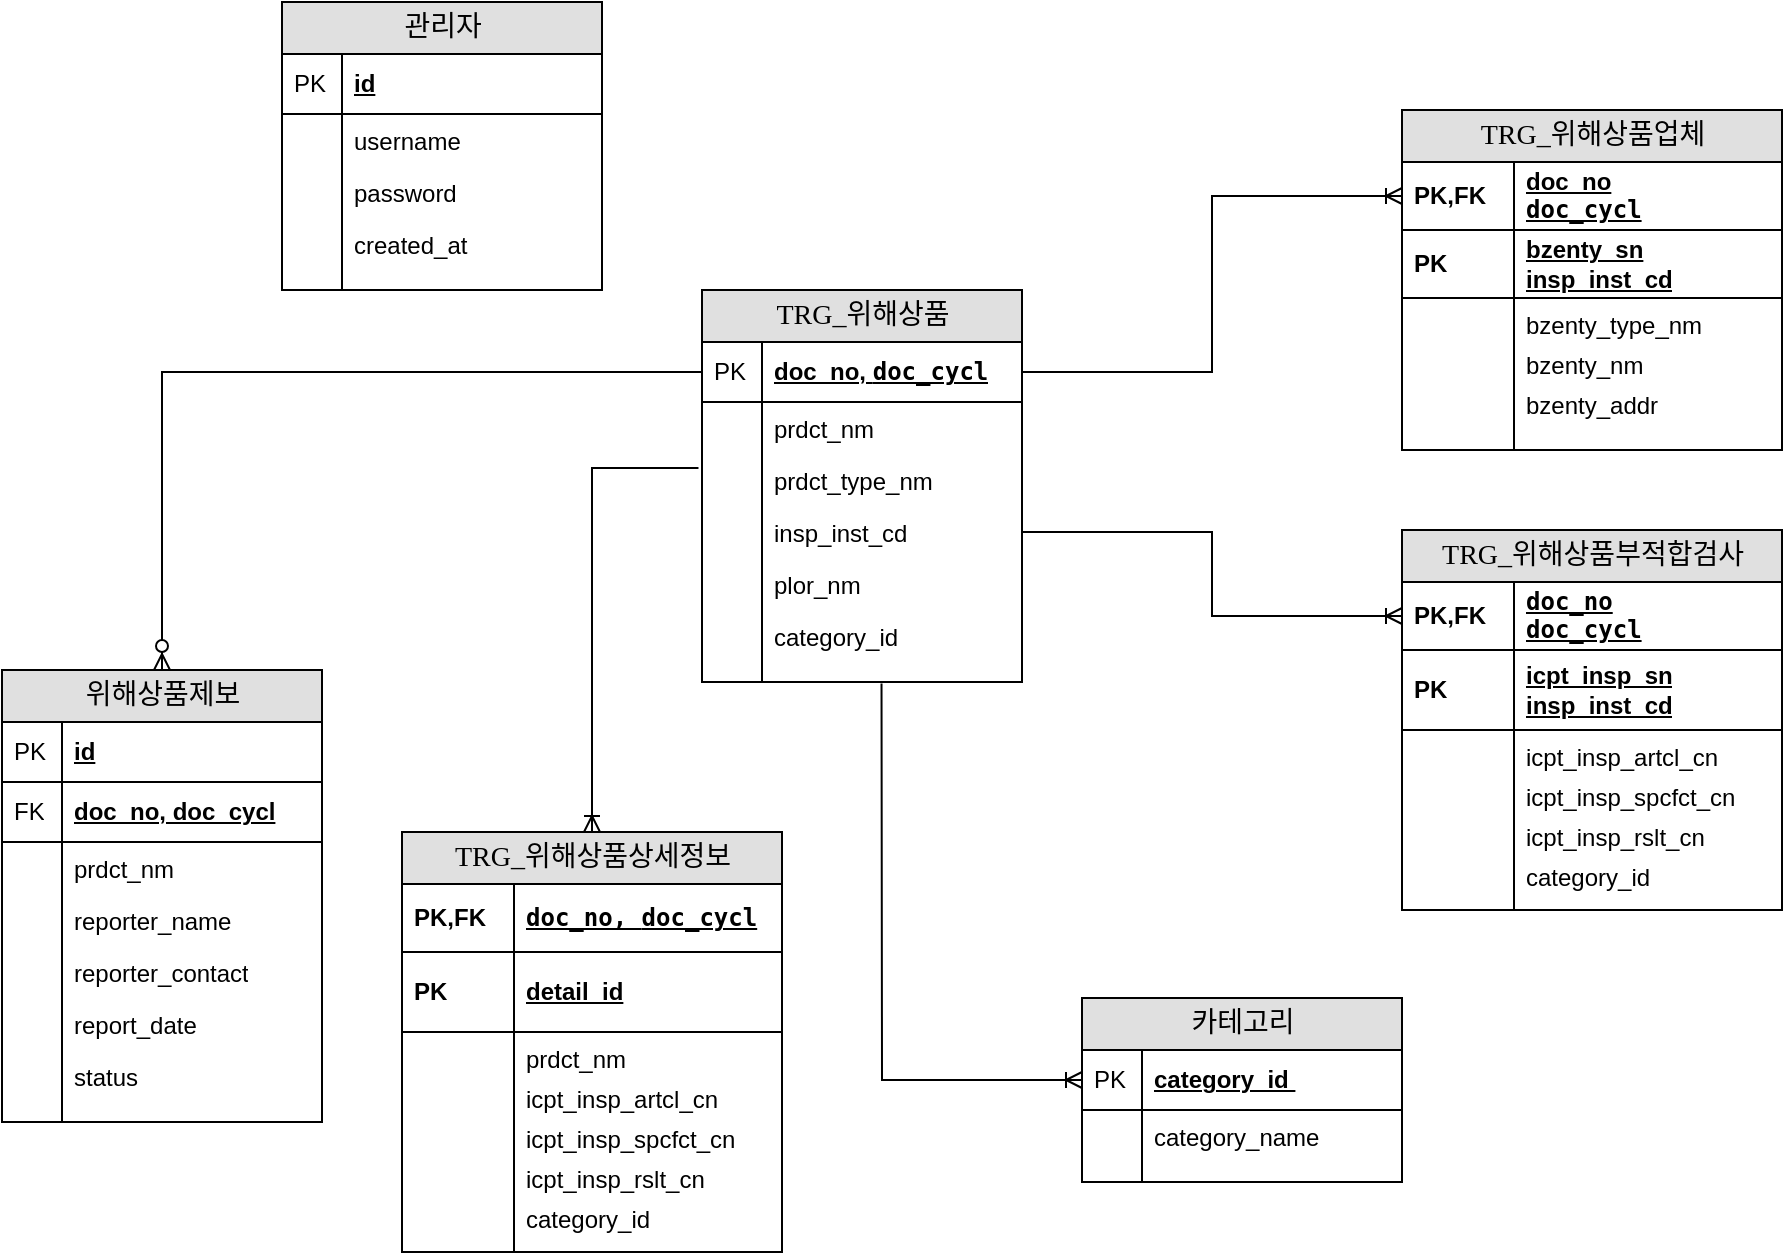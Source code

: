 <mxfile version="26.0.2">
  <diagram name="Page-1" id="e56a1550-8fbb-45ad-956c-1786394a9013">
    <mxGraphModel dx="626" dy="665" grid="1" gridSize="10" guides="1" tooltips="1" connect="1" arrows="1" fold="1" page="1" pageScale="1" pageWidth="1100" pageHeight="850" background="none" math="0" shadow="0">
      <root>
        <mxCell id="0" />
        <mxCell id="1" parent="0" />
        <mxCell id="2e49270ec7c68f3f-8" value="관리자" style="swimlane;html=1;fontStyle=0;childLayout=stackLayout;horizontal=1;startSize=26;fillColor=#e0e0e0;horizontalStack=0;resizeParent=1;resizeLast=0;collapsible=1;marginBottom=0;swimlaneFillColor=#ffffff;align=center;rounded=0;shadow=0;comic=0;labelBackgroundColor=none;strokeWidth=1;fontFamily=Verdana;fontSize=14;swimlaneLine=1;glass=0;" parent="1" vertex="1">
          <mxGeometry x="260" y="65" width="160" height="144" as="geometry" />
        </mxCell>
        <mxCell id="2e49270ec7c68f3f-9" value="&lt;font face=&quot;Helvetica&quot;&gt;id&lt;/font&gt;" style="shape=partialRectangle;top=0;left=0;right=0;bottom=1;html=1;align=left;verticalAlign=middle;fillColor=none;spacingLeft=34;spacingRight=4;whiteSpace=wrap;overflow=hidden;rotatable=0;points=[[0,0.5],[1,0.5]];portConstraint=eastwest;dropTarget=0;fontStyle=5;" parent="2e49270ec7c68f3f-8" vertex="1">
          <mxGeometry y="26" width="160" height="30" as="geometry" />
        </mxCell>
        <mxCell id="2e49270ec7c68f3f-10" value="PK" style="shape=partialRectangle;top=0;left=0;bottom=0;html=1;fillColor=none;align=left;verticalAlign=middle;spacingLeft=4;spacingRight=4;whiteSpace=wrap;overflow=hidden;rotatable=0;points=[];portConstraint=eastwest;part=1;" parent="2e49270ec7c68f3f-9" vertex="1" connectable="0">
          <mxGeometry width="30" height="30" as="geometry" />
        </mxCell>
        <mxCell id="2e49270ec7c68f3f-11" value="&lt;code&gt;&lt;font face=&quot;Helvetica&quot;&gt;username&lt;/font&gt;&lt;/code&gt;" style="shape=partialRectangle;top=0;left=0;right=0;bottom=0;html=1;align=left;verticalAlign=top;fillColor=none;spacingLeft=34;spacingRight=4;whiteSpace=wrap;overflow=hidden;rotatable=0;points=[[0,0.5],[1,0.5]];portConstraint=eastwest;dropTarget=0;" parent="2e49270ec7c68f3f-8" vertex="1">
          <mxGeometry y="56" width="160" height="26" as="geometry" />
        </mxCell>
        <mxCell id="2e49270ec7c68f3f-12" value="" style="shape=partialRectangle;top=0;left=0;bottom=0;html=1;fillColor=none;align=left;verticalAlign=top;spacingLeft=4;spacingRight=4;whiteSpace=wrap;overflow=hidden;rotatable=0;points=[];portConstraint=eastwest;part=1;" parent="2e49270ec7c68f3f-11" vertex="1" connectable="0">
          <mxGeometry width="30" height="26" as="geometry" />
        </mxCell>
        <mxCell id="2e49270ec7c68f3f-13" value="&lt;code&gt;&lt;font face=&quot;Helvetica&quot;&gt;password&lt;/font&gt;&lt;/code&gt;" style="shape=partialRectangle;top=0;left=0;right=0;bottom=0;html=1;align=left;verticalAlign=top;fillColor=none;spacingLeft=34;spacingRight=4;whiteSpace=wrap;overflow=hidden;rotatable=0;points=[[0,0.5],[1,0.5]];portConstraint=eastwest;dropTarget=0;" parent="2e49270ec7c68f3f-8" vertex="1">
          <mxGeometry y="82" width="160" height="26" as="geometry" />
        </mxCell>
        <mxCell id="2e49270ec7c68f3f-14" value="" style="shape=partialRectangle;top=0;left=0;bottom=0;html=1;fillColor=none;align=left;verticalAlign=top;spacingLeft=4;spacingRight=4;whiteSpace=wrap;overflow=hidden;rotatable=0;points=[];portConstraint=eastwest;part=1;" parent="2e49270ec7c68f3f-13" vertex="1" connectable="0">
          <mxGeometry width="30" height="26" as="geometry" />
        </mxCell>
        <mxCell id="2e49270ec7c68f3f-15" value="&lt;code&gt;&lt;font face=&quot;Helvetica&quot;&gt;created_at&lt;/font&gt;&lt;/code&gt;" style="shape=partialRectangle;top=0;left=0;right=0;bottom=0;html=1;align=left;verticalAlign=top;fillColor=none;spacingLeft=34;spacingRight=4;whiteSpace=wrap;overflow=hidden;rotatable=0;points=[[0,0.5],[1,0.5]];portConstraint=eastwest;dropTarget=0;" parent="2e49270ec7c68f3f-8" vertex="1">
          <mxGeometry y="108" width="160" height="26" as="geometry" />
        </mxCell>
        <mxCell id="2e49270ec7c68f3f-16" value="" style="shape=partialRectangle;top=0;left=0;bottom=0;html=1;fillColor=none;align=left;verticalAlign=top;spacingLeft=4;spacingRight=4;whiteSpace=wrap;overflow=hidden;rotatable=0;points=[];portConstraint=eastwest;part=1;" parent="2e49270ec7c68f3f-15" vertex="1" connectable="0">
          <mxGeometry width="30" height="26" as="geometry" />
        </mxCell>
        <mxCell id="2e49270ec7c68f3f-17" value="" style="shape=partialRectangle;top=0;left=0;right=0;bottom=0;html=1;align=left;verticalAlign=top;fillColor=none;spacingLeft=34;spacingRight=4;whiteSpace=wrap;overflow=hidden;rotatable=0;points=[[0,0.5],[1,0.5]];portConstraint=eastwest;dropTarget=0;" parent="2e49270ec7c68f3f-8" vertex="1">
          <mxGeometry y="134" width="160" height="10" as="geometry" />
        </mxCell>
        <mxCell id="2e49270ec7c68f3f-18" value="" style="shape=partialRectangle;top=0;left=0;bottom=0;html=1;fillColor=none;align=left;verticalAlign=top;spacingLeft=4;spacingRight=4;whiteSpace=wrap;overflow=hidden;rotatable=0;points=[];portConstraint=eastwest;part=1;" parent="2e49270ec7c68f3f-17" vertex="1" connectable="0">
          <mxGeometry width="30" height="10" as="geometry" />
        </mxCell>
        <mxCell id="2e49270ec7c68f3f-30" value="위해상품제보" style="swimlane;html=1;fontStyle=0;childLayout=stackLayout;horizontal=1;startSize=26;fillColor=#e0e0e0;horizontalStack=0;resizeParent=1;resizeLast=0;collapsible=1;marginBottom=0;swimlaneFillColor=#ffffff;align=center;rounded=0;shadow=0;comic=0;labelBackgroundColor=none;strokeWidth=1;fontFamily=Verdana;fontSize=14" parent="1" vertex="1">
          <mxGeometry x="120" y="399" width="160" height="226" as="geometry" />
        </mxCell>
        <mxCell id="wCXckMe2eEmtba9I79JS-127" value="&lt;font style=&quot;&quot; face=&quot;Helvetica&quot;&gt;id&lt;/font&gt;" style="shape=partialRectangle;top=0;left=0;right=0;bottom=1;html=1;align=left;verticalAlign=middle;fillColor=none;spacingLeft=34;spacingRight=4;whiteSpace=wrap;overflow=hidden;rotatable=0;points=[[0,0.5],[1,0.5]];portConstraint=eastwest;dropTarget=0;fontStyle=5;" parent="2e49270ec7c68f3f-30" vertex="1">
          <mxGeometry y="26" width="160" height="30" as="geometry" />
        </mxCell>
        <mxCell id="wCXckMe2eEmtba9I79JS-128" value="PK" style="shape=partialRectangle;top=0;left=0;bottom=0;html=1;fillColor=none;align=left;verticalAlign=middle;spacingLeft=4;spacingRight=4;whiteSpace=wrap;overflow=hidden;rotatable=0;points=[];portConstraint=eastwest;part=1;" parent="wCXckMe2eEmtba9I79JS-127" vertex="1" connectable="0">
          <mxGeometry width="30" height="30" as="geometry" />
        </mxCell>
        <mxCell id="2e49270ec7c68f3f-31" value="doc_no,&amp;nbsp;doc_cycl " style="shape=partialRectangle;top=0;left=0;right=0;bottom=1;html=1;align=left;verticalAlign=middle;fillColor=none;spacingLeft=34;spacingRight=4;whiteSpace=wrap;overflow=hidden;rotatable=0;points=[[0,0.5],[1,0.5]];portConstraint=eastwest;dropTarget=0;fontStyle=5;" parent="2e49270ec7c68f3f-30" vertex="1">
          <mxGeometry y="56" width="160" height="30" as="geometry" />
        </mxCell>
        <mxCell id="2e49270ec7c68f3f-32" value="FK" style="shape=partialRectangle;top=0;left=0;bottom=0;html=1;fillColor=none;align=left;verticalAlign=middle;spacingLeft=4;spacingRight=4;whiteSpace=wrap;overflow=hidden;rotatable=0;points=[];portConstraint=eastwest;part=1;" parent="2e49270ec7c68f3f-31" vertex="1" connectable="0">
          <mxGeometry width="30" height="30" as="geometry" />
        </mxCell>
        <mxCell id="2e49270ec7c68f3f-33" value="&lt;code&gt;&lt;font face=&quot;Helvetica&quot;&gt;prdct_nm&lt;/font&gt;&lt;/code&gt;" style="shape=partialRectangle;top=0;left=0;right=0;bottom=0;html=1;align=left;verticalAlign=top;fillColor=none;spacingLeft=34;spacingRight=4;whiteSpace=wrap;overflow=hidden;rotatable=0;points=[[0,0.5],[1,0.5]];portConstraint=eastwest;dropTarget=0;" parent="2e49270ec7c68f3f-30" vertex="1">
          <mxGeometry y="86" width="160" height="26" as="geometry" />
        </mxCell>
        <mxCell id="2e49270ec7c68f3f-34" value="" style="shape=partialRectangle;top=0;left=0;bottom=0;html=1;fillColor=none;align=left;verticalAlign=top;spacingLeft=4;spacingRight=4;whiteSpace=wrap;overflow=hidden;rotatable=0;points=[];portConstraint=eastwest;part=1;" parent="2e49270ec7c68f3f-33" vertex="1" connectable="0">
          <mxGeometry width="30" height="26" as="geometry" />
        </mxCell>
        <mxCell id="2e49270ec7c68f3f-35" value="&lt;code&gt;&lt;font face=&quot;Helvetica&quot;&gt;reporter_name&lt;/font&gt;&lt;/code&gt;" style="shape=partialRectangle;top=0;left=0;right=0;bottom=0;html=1;align=left;verticalAlign=top;fillColor=none;spacingLeft=34;spacingRight=4;whiteSpace=wrap;overflow=hidden;rotatable=0;points=[[0,0.5],[1,0.5]];portConstraint=eastwest;dropTarget=0;" parent="2e49270ec7c68f3f-30" vertex="1">
          <mxGeometry y="112" width="160" height="26" as="geometry" />
        </mxCell>
        <mxCell id="2e49270ec7c68f3f-36" value="" style="shape=partialRectangle;top=0;left=0;bottom=0;html=1;fillColor=none;align=left;verticalAlign=top;spacingLeft=4;spacingRight=4;whiteSpace=wrap;overflow=hidden;rotatable=0;points=[];portConstraint=eastwest;part=1;" parent="2e49270ec7c68f3f-35" vertex="1" connectable="0">
          <mxGeometry width="30" height="26" as="geometry" />
        </mxCell>
        <mxCell id="wCXckMe2eEmtba9I79JS-115" value="&lt;code&gt;&lt;font face=&quot;Helvetica&quot;&gt;reporter_contact&lt;/font&gt;&lt;/code&gt;" style="shape=partialRectangle;top=0;left=0;right=0;bottom=0;html=1;align=left;verticalAlign=top;fillColor=none;spacingLeft=34;spacingRight=4;whiteSpace=wrap;overflow=hidden;rotatable=0;points=[[0,0.5],[1,0.5]];portConstraint=eastwest;dropTarget=0;" parent="2e49270ec7c68f3f-30" vertex="1">
          <mxGeometry y="138" width="160" height="26" as="geometry" />
        </mxCell>
        <mxCell id="wCXckMe2eEmtba9I79JS-116" value="" style="shape=partialRectangle;top=0;left=0;bottom=0;html=1;fillColor=none;align=left;verticalAlign=top;spacingLeft=4;spacingRight=4;whiteSpace=wrap;overflow=hidden;rotatable=0;points=[];portConstraint=eastwest;part=1;" parent="wCXckMe2eEmtba9I79JS-115" vertex="1" connectable="0">
          <mxGeometry width="30" height="26" as="geometry" />
        </mxCell>
        <mxCell id="wCXckMe2eEmtba9I79JS-125" value="&lt;code&gt;&lt;font face=&quot;Helvetica&quot;&gt;report_date&lt;/font&gt;&lt;/code&gt;" style="shape=partialRectangle;top=0;left=0;right=0;bottom=0;html=1;align=left;verticalAlign=top;fillColor=none;spacingLeft=34;spacingRight=4;whiteSpace=wrap;overflow=hidden;rotatable=0;points=[[0,0.5],[1,0.5]];portConstraint=eastwest;dropTarget=0;" parent="2e49270ec7c68f3f-30" vertex="1">
          <mxGeometry y="164" width="160" height="26" as="geometry" />
        </mxCell>
        <mxCell id="wCXckMe2eEmtba9I79JS-126" value="" style="shape=partialRectangle;top=0;left=0;bottom=0;html=1;fillColor=none;align=left;verticalAlign=top;spacingLeft=4;spacingRight=4;whiteSpace=wrap;overflow=hidden;rotatable=0;points=[];portConstraint=eastwest;part=1;" parent="wCXckMe2eEmtba9I79JS-125" vertex="1" connectable="0">
          <mxGeometry width="30" height="26" as="geometry" />
        </mxCell>
        <mxCell id="2e49270ec7c68f3f-37" value="&lt;code&gt;&lt;font face=&quot;Helvetica&quot;&gt;status&lt;/font&gt;&lt;/code&gt;" style="shape=partialRectangle;top=0;left=0;right=0;bottom=0;html=1;align=left;verticalAlign=top;fillColor=none;spacingLeft=34;spacingRight=4;whiteSpace=wrap;overflow=hidden;rotatable=0;points=[[0,0.5],[1,0.5]];portConstraint=eastwest;dropTarget=0;" parent="2e49270ec7c68f3f-30" vertex="1">
          <mxGeometry y="190" width="160" height="26" as="geometry" />
        </mxCell>
        <mxCell id="2e49270ec7c68f3f-38" value="" style="shape=partialRectangle;top=0;left=0;bottom=0;html=1;fillColor=none;align=left;verticalAlign=top;spacingLeft=4;spacingRight=4;whiteSpace=wrap;overflow=hidden;rotatable=0;points=[];portConstraint=eastwest;part=1;" parent="2e49270ec7c68f3f-37" vertex="1" connectable="0">
          <mxGeometry width="30" height="26" as="geometry" />
        </mxCell>
        <mxCell id="2e49270ec7c68f3f-39" value="" style="shape=partialRectangle;top=0;left=0;right=0;bottom=0;html=1;align=left;verticalAlign=top;fillColor=none;spacingLeft=34;spacingRight=4;whiteSpace=wrap;overflow=hidden;rotatable=0;points=[[0,0.5],[1,0.5]];portConstraint=eastwest;dropTarget=0;" parent="2e49270ec7c68f3f-30" vertex="1">
          <mxGeometry y="216" width="160" height="10" as="geometry" />
        </mxCell>
        <mxCell id="2e49270ec7c68f3f-40" value="" style="shape=partialRectangle;top=0;left=0;bottom=0;html=1;fillColor=none;align=left;verticalAlign=top;spacingLeft=4;spacingRight=4;whiteSpace=wrap;overflow=hidden;rotatable=0;points=[];portConstraint=eastwest;part=1;" parent="2e49270ec7c68f3f-39" vertex="1" connectable="0">
          <mxGeometry width="30" height="10" as="geometry" />
        </mxCell>
        <mxCell id="2e49270ec7c68f3f-80" value="TRG_위해상품" style="swimlane;html=1;fontStyle=0;childLayout=stackLayout;horizontal=1;startSize=26;fillColor=#e0e0e0;horizontalStack=0;resizeParent=1;resizeLast=0;collapsible=1;marginBottom=0;swimlaneFillColor=#ffffff;align=center;rounded=0;shadow=0;comic=0;labelBackgroundColor=none;strokeWidth=1;fontFamily=Verdana;fontSize=14" parent="1" vertex="1">
          <mxGeometry x="470" y="209" width="160" height="196" as="geometry" />
        </mxCell>
        <mxCell id="2e49270ec7c68f3f-81" value="doc_no,&amp;nbsp;&lt;code&gt;doc_cycl&lt;/code&gt;" style="shape=partialRectangle;top=0;left=0;right=0;bottom=1;html=1;align=left;verticalAlign=middle;fillColor=none;spacingLeft=34;spacingRight=4;whiteSpace=wrap;overflow=hidden;rotatable=0;points=[[0,0.5],[1,0.5]];portConstraint=eastwest;dropTarget=0;fontStyle=5;" parent="2e49270ec7c68f3f-80" vertex="1">
          <mxGeometry y="26" width="160" height="30" as="geometry" />
        </mxCell>
        <mxCell id="2e49270ec7c68f3f-82" value="PK" style="shape=partialRectangle;top=0;left=0;bottom=0;html=1;fillColor=none;align=left;verticalAlign=middle;spacingLeft=4;spacingRight=4;whiteSpace=wrap;overflow=hidden;rotatable=0;points=[];portConstraint=eastwest;part=1;" parent="2e49270ec7c68f3f-81" vertex="1" connectable="0">
          <mxGeometry width="30" height="30" as="geometry" />
        </mxCell>
        <mxCell id="2e49270ec7c68f3f-83" value="prdct_nm" style="shape=partialRectangle;top=0;left=0;right=0;bottom=0;html=1;align=left;verticalAlign=top;fillColor=none;spacingLeft=34;spacingRight=4;whiteSpace=wrap;overflow=hidden;rotatable=0;points=[[0,0.5],[1,0.5]];portConstraint=eastwest;dropTarget=0;" parent="2e49270ec7c68f3f-80" vertex="1">
          <mxGeometry y="56" width="160" height="26" as="geometry" />
        </mxCell>
        <mxCell id="2e49270ec7c68f3f-84" value="" style="shape=partialRectangle;top=0;left=0;bottom=0;html=1;fillColor=none;align=left;verticalAlign=top;spacingLeft=4;spacingRight=4;whiteSpace=wrap;overflow=hidden;rotatable=0;points=[];portConstraint=eastwest;part=1;" parent="2e49270ec7c68f3f-83" vertex="1" connectable="0">
          <mxGeometry width="30" height="26" as="geometry" />
        </mxCell>
        <mxCell id="2e49270ec7c68f3f-85" value="prdct_type_nm" style="shape=partialRectangle;top=0;left=0;right=0;bottom=0;html=1;align=left;verticalAlign=top;fillColor=none;spacingLeft=34;spacingRight=4;whiteSpace=wrap;overflow=hidden;rotatable=0;points=[[0,0.5],[1,0.5]];portConstraint=eastwest;dropTarget=0;" parent="2e49270ec7c68f3f-80" vertex="1">
          <mxGeometry y="82" width="160" height="26" as="geometry" />
        </mxCell>
        <mxCell id="2e49270ec7c68f3f-86" value="" style="shape=partialRectangle;top=0;left=0;bottom=0;html=1;fillColor=none;align=left;verticalAlign=top;spacingLeft=4;spacingRight=4;whiteSpace=wrap;overflow=hidden;rotatable=0;points=[];portConstraint=eastwest;part=1;" parent="2e49270ec7c68f3f-85" vertex="1" connectable="0">
          <mxGeometry width="30" height="26" as="geometry" />
        </mxCell>
        <mxCell id="2e49270ec7c68f3f-87" value="insp_inst_cd" style="shape=partialRectangle;top=0;left=0;right=0;bottom=0;html=1;align=left;verticalAlign=top;fillColor=none;spacingLeft=34;spacingRight=4;whiteSpace=wrap;overflow=hidden;rotatable=0;points=[[0,0.5],[1,0.5]];portConstraint=eastwest;dropTarget=0;" parent="2e49270ec7c68f3f-80" vertex="1">
          <mxGeometry y="108" width="160" height="26" as="geometry" />
        </mxCell>
        <mxCell id="2e49270ec7c68f3f-88" value="" style="shape=partialRectangle;top=0;left=0;bottom=0;html=1;fillColor=none;align=left;verticalAlign=top;spacingLeft=4;spacingRight=4;whiteSpace=wrap;overflow=hidden;rotatable=0;points=[];portConstraint=eastwest;part=1;" parent="2e49270ec7c68f3f-87" vertex="1" connectable="0">
          <mxGeometry width="30" height="26" as="geometry" />
        </mxCell>
        <mxCell id="lhJc6P_iqKGo1ascdRsg-1" value="plor_nm" style="shape=partialRectangle;top=0;left=0;right=0;bottom=0;html=1;align=left;verticalAlign=top;fillColor=none;spacingLeft=34;spacingRight=4;whiteSpace=wrap;overflow=hidden;rotatable=0;points=[[0,0.5],[1,0.5]];portConstraint=eastwest;dropTarget=0;" vertex="1" parent="2e49270ec7c68f3f-80">
          <mxGeometry y="134" width="160" height="26" as="geometry" />
        </mxCell>
        <mxCell id="lhJc6P_iqKGo1ascdRsg-2" value="" style="shape=partialRectangle;top=0;left=0;bottom=0;html=1;fillColor=none;align=left;verticalAlign=top;spacingLeft=4;spacingRight=4;whiteSpace=wrap;overflow=hidden;rotatable=0;points=[];portConstraint=eastwest;part=1;" vertex="1" connectable="0" parent="lhJc6P_iqKGo1ascdRsg-1">
          <mxGeometry width="30" height="26" as="geometry" />
        </mxCell>
        <mxCell id="wCXckMe2eEmtba9I79JS-150" value="&lt;font face=&quot;Helvetica&quot;&gt;category_id&lt;/font&gt;" style="shape=partialRectangle;top=0;left=0;right=0;bottom=0;html=1;align=left;verticalAlign=top;fillColor=none;spacingLeft=34;spacingRight=4;whiteSpace=wrap;overflow=hidden;rotatable=0;points=[[0,0.5],[1,0.5]];portConstraint=eastwest;dropTarget=0;" parent="2e49270ec7c68f3f-80" vertex="1">
          <mxGeometry y="160" width="160" height="26" as="geometry" />
        </mxCell>
        <mxCell id="wCXckMe2eEmtba9I79JS-151" value="" style="shape=partialRectangle;top=0;left=0;bottom=0;html=1;fillColor=none;align=left;verticalAlign=top;spacingLeft=4;spacingRight=4;whiteSpace=wrap;overflow=hidden;rotatable=0;points=[];portConstraint=eastwest;part=1;" parent="wCXckMe2eEmtba9I79JS-150" vertex="1" connectable="0">
          <mxGeometry width="30" height="26" as="geometry" />
        </mxCell>
        <mxCell id="2e49270ec7c68f3f-89" value="" style="shape=partialRectangle;top=0;left=0;right=0;bottom=0;html=1;align=left;verticalAlign=top;fillColor=none;spacingLeft=34;spacingRight=4;whiteSpace=wrap;overflow=hidden;rotatable=0;points=[[0,0.5],[1,0.5]];portConstraint=eastwest;dropTarget=0;" parent="2e49270ec7c68f3f-80" vertex="1">
          <mxGeometry y="186" width="160" height="10" as="geometry" />
        </mxCell>
        <mxCell id="2e49270ec7c68f3f-90" value="" style="shape=partialRectangle;top=0;left=0;bottom=0;html=1;fillColor=none;align=left;verticalAlign=top;spacingLeft=4;spacingRight=4;whiteSpace=wrap;overflow=hidden;rotatable=0;points=[];portConstraint=eastwest;part=1;" parent="2e49270ec7c68f3f-89" vertex="1" connectable="0">
          <mxGeometry width="30" height="10" as="geometry" />
        </mxCell>
        <mxCell id="wCXckMe2eEmtba9I79JS-24" value="TRG_위해상품업체" style="swimlane;html=1;fontStyle=0;childLayout=stackLayout;horizontal=1;startSize=26;fillColor=#e0e0e0;horizontalStack=0;resizeParent=1;resizeLast=0;collapsible=1;marginBottom=0;swimlaneFillColor=#ffffff;align=center;rounded=0;shadow=0;comic=0;labelBackgroundColor=none;strokeWidth=1;fontFamily=Verdana;fontSize=14" parent="1" vertex="1">
          <mxGeometry x="820" y="119" width="190" height="170" as="geometry">
            <mxRectangle x="290" y="140" width="120" height="30" as="alternateBounds" />
          </mxGeometry>
        </mxCell>
        <mxCell id="wCXckMe2eEmtba9I79JS-93" value="doc_no&lt;div&gt;&lt;code&gt;doc_cycl&lt;/code&gt;&lt;/div&gt;&lt;div&gt;&lt;br&gt;&lt;/div&gt;" style="shape=partialRectangle;top=0;left=0;right=0;bottom=1;html=1;align=left;verticalAlign=middle;fillColor=none;spacingLeft=60;spacingRight=4;whiteSpace=wrap;overflow=hidden;rotatable=0;points=[[0,0.5],[1,0.5]];portConstraint=eastwest;dropTarget=0;fontStyle=5;" parent="wCXckMe2eEmtba9I79JS-24" vertex="1">
          <mxGeometry y="26" width="190" height="34" as="geometry" />
        </mxCell>
        <mxCell id="wCXckMe2eEmtba9I79JS-94" value="PK,FK" style="shape=partialRectangle;fontStyle=1;top=0;left=0;bottom=0;html=1;fillColor=none;align=left;verticalAlign=middle;spacingLeft=4;spacingRight=4;whiteSpace=wrap;overflow=hidden;rotatable=0;points=[];portConstraint=eastwest;part=1;" parent="wCXckMe2eEmtba9I79JS-93" vertex="1" connectable="0">
          <mxGeometry width="56" height="34" as="geometry" />
        </mxCell>
        <mxCell id="wCXckMe2eEmtba9I79JS-83" value="&lt;div&gt;bzenty_sn&lt;/div&gt;&lt;div&gt;insp_inst_cd&lt;/div&gt;" style="shape=partialRectangle;top=0;left=0;right=0;bottom=1;html=1;align=left;verticalAlign=middle;fillColor=none;spacingLeft=60;spacingRight=4;whiteSpace=wrap;overflow=hidden;rotatable=0;points=[[0,0.5],[1,0.5]];portConstraint=eastwest;dropTarget=0;fontStyle=5;" parent="wCXckMe2eEmtba9I79JS-24" vertex="1">
          <mxGeometry y="60" width="190" height="34" as="geometry" />
        </mxCell>
        <mxCell id="wCXckMe2eEmtba9I79JS-84" value="PK" style="shape=partialRectangle;fontStyle=1;top=0;left=0;bottom=0;html=1;fillColor=none;align=left;verticalAlign=middle;spacingLeft=4;spacingRight=4;whiteSpace=wrap;overflow=hidden;rotatable=0;points=[];portConstraint=eastwest;part=1;" parent="wCXckMe2eEmtba9I79JS-83" vertex="1" connectable="0">
          <mxGeometry width="56" height="34" as="geometry" />
        </mxCell>
        <mxCell id="wCXckMe2eEmtba9I79JS-87" value="&lt;code&gt;&lt;font face=&quot;Helvetica&quot;&gt;bzenty_type_nm&lt;/font&gt;&lt;/code&gt;" style="shape=partialRectangle;top=0;left=0;right=0;bottom=0;html=1;align=left;verticalAlign=top;fillColor=none;spacingLeft=60;spacingRight=4;whiteSpace=wrap;overflow=hidden;rotatable=0;points=[[0,0.5],[1,0.5]];portConstraint=eastwest;dropTarget=0;" parent="wCXckMe2eEmtba9I79JS-24" vertex="1">
          <mxGeometry y="94" width="190" height="20" as="geometry" />
        </mxCell>
        <mxCell id="wCXckMe2eEmtba9I79JS-88" value="" style="shape=partialRectangle;top=0;left=0;bottom=0;html=1;fillColor=none;align=left;verticalAlign=top;spacingLeft=4;spacingRight=4;whiteSpace=wrap;overflow=hidden;rotatable=0;points=[];portConstraint=eastwest;part=1;" parent="wCXckMe2eEmtba9I79JS-87" vertex="1" connectable="0">
          <mxGeometry width="56" height="20" as="geometry" />
        </mxCell>
        <mxCell id="lhJc6P_iqKGo1ascdRsg-37" value="&lt;code&gt;&lt;font face=&quot;Helvetica&quot;&gt;bzenty_nm&lt;/font&gt;&lt;/code&gt;" style="shape=partialRectangle;top=0;left=0;right=0;bottom=0;html=1;align=left;verticalAlign=top;fillColor=none;spacingLeft=60;spacingRight=4;whiteSpace=wrap;overflow=hidden;rotatable=0;points=[[0,0.5],[1,0.5]];portConstraint=eastwest;dropTarget=0;" vertex="1" parent="wCXckMe2eEmtba9I79JS-24">
          <mxGeometry y="114" width="190" height="20" as="geometry" />
        </mxCell>
        <mxCell id="lhJc6P_iqKGo1ascdRsg-38" value="" style="shape=partialRectangle;top=0;left=0;bottom=0;html=1;fillColor=none;align=left;verticalAlign=top;spacingLeft=4;spacingRight=4;whiteSpace=wrap;overflow=hidden;rotatable=0;points=[];portConstraint=eastwest;part=1;" vertex="1" connectable="0" parent="lhJc6P_iqKGo1ascdRsg-37">
          <mxGeometry width="56" height="20" as="geometry" />
        </mxCell>
        <mxCell id="lhJc6P_iqKGo1ascdRsg-39" value="&lt;code&gt;&lt;font face=&quot;Helvetica&quot;&gt;bzenty_addr&lt;/font&gt;&lt;/code&gt;" style="shape=partialRectangle;top=0;left=0;right=0;bottom=0;html=1;align=left;verticalAlign=top;fillColor=none;spacingLeft=60;spacingRight=4;whiteSpace=wrap;overflow=hidden;rotatable=0;points=[[0,0.5],[1,0.5]];portConstraint=eastwest;dropTarget=0;" vertex="1" parent="wCXckMe2eEmtba9I79JS-24">
          <mxGeometry y="134" width="190" height="36" as="geometry" />
        </mxCell>
        <mxCell id="lhJc6P_iqKGo1ascdRsg-40" value="" style="shape=partialRectangle;top=0;left=0;bottom=0;html=1;fillColor=none;align=left;verticalAlign=top;spacingLeft=4;spacingRight=4;whiteSpace=wrap;overflow=hidden;rotatable=0;points=[];portConstraint=eastwest;part=1;" vertex="1" connectable="0" parent="lhJc6P_iqKGo1ascdRsg-39">
          <mxGeometry width="56" height="36" as="geometry" />
        </mxCell>
        <mxCell id="wCXckMe2eEmtba9I79JS-39" value="TRG_위해상품부적합검사" style="swimlane;html=1;fontStyle=0;childLayout=stackLayout;horizontal=1;startSize=26;fillColor=#e0e0e0;horizontalStack=0;resizeParent=1;resizeLast=0;collapsible=1;marginBottom=0;swimlaneFillColor=#ffffff;align=center;rounded=0;shadow=0;comic=0;labelBackgroundColor=none;strokeWidth=1;fontFamily=Verdana;fontSize=14" parent="1" vertex="1">
          <mxGeometry x="820" y="329" width="190" height="190" as="geometry" />
        </mxCell>
        <mxCell id="wCXckMe2eEmtba9I79JS-104" value="&lt;code&gt;doc_no&lt;/code&gt;&lt;div&gt;&lt;code&gt;doc_cycl&lt;/code&gt;&lt;/div&gt;&lt;div&gt;&lt;br&gt;&lt;/div&gt;&lt;div&gt;&lt;code&gt;&lt;span style=&quot;font-family: Helvetica;&quot;&gt;&lt;br&gt;&lt;/span&gt;&lt;/code&gt;&lt;/div&gt;" style="shape=partialRectangle;top=0;left=0;right=0;bottom=1;html=1;align=left;verticalAlign=middle;fillColor=none;spacingLeft=60;spacingRight=4;whiteSpace=wrap;overflow=hidden;rotatable=0;points=[[0,0.5],[1,0.5]];portConstraint=eastwest;dropTarget=0;fontStyle=5;" parent="wCXckMe2eEmtba9I79JS-39" vertex="1">
          <mxGeometry y="26" width="190" height="34" as="geometry" />
        </mxCell>
        <mxCell id="wCXckMe2eEmtba9I79JS-105" value="PK,FK" style="shape=partialRectangle;fontStyle=1;top=0;left=0;bottom=0;html=1;fillColor=none;align=left;verticalAlign=middle;spacingLeft=4;spacingRight=4;whiteSpace=wrap;overflow=hidden;rotatable=0;points=[];portConstraint=eastwest;part=1;" parent="wCXckMe2eEmtba9I79JS-104" vertex="1" connectable="0">
          <mxGeometry width="56" height="34" as="geometry" />
        </mxCell>
        <mxCell id="wCXckMe2eEmtba9I79JS-147" value="&lt;div&gt;icpt_insp_sn&lt;/div&gt;&lt;div&gt;insp_inst_cd&lt;/div&gt;" style="shape=partialRectangle;top=0;left=0;right=0;bottom=1;html=1;align=left;verticalAlign=middle;fillColor=none;spacingLeft=60;spacingRight=4;whiteSpace=wrap;overflow=hidden;rotatable=0;points=[[0,0.5],[1,0.5]];portConstraint=eastwest;dropTarget=0;fontStyle=5;" parent="wCXckMe2eEmtba9I79JS-39" vertex="1">
          <mxGeometry y="60" width="190" height="40" as="geometry" />
        </mxCell>
        <mxCell id="wCXckMe2eEmtba9I79JS-148" value="PK" style="shape=partialRectangle;fontStyle=1;top=0;left=0;bottom=0;html=1;fillColor=none;align=left;verticalAlign=middle;spacingLeft=4;spacingRight=4;whiteSpace=wrap;overflow=hidden;rotatable=0;points=[];portConstraint=eastwest;part=1;" parent="wCXckMe2eEmtba9I79JS-147" vertex="1" connectable="0">
          <mxGeometry width="56" height="40" as="geometry" />
        </mxCell>
        <mxCell id="wCXckMe2eEmtba9I79JS-158" value="&lt;code&gt;&lt;font face=&quot;Helvetica&quot;&gt;icpt_insp_artcl_cn&lt;/font&gt;&lt;/code&gt;" style="shape=partialRectangle;top=0;left=0;right=0;bottom=0;html=1;align=left;verticalAlign=top;fillColor=none;spacingLeft=60;spacingRight=4;whiteSpace=wrap;overflow=hidden;rotatable=0;points=[[0,0.5],[1,0.5]];portConstraint=eastwest;dropTarget=0;" parent="wCXckMe2eEmtba9I79JS-39" vertex="1">
          <mxGeometry y="100" width="190" height="20" as="geometry" />
        </mxCell>
        <mxCell id="wCXckMe2eEmtba9I79JS-159" value="" style="shape=partialRectangle;top=0;left=0;bottom=0;html=1;fillColor=none;align=left;verticalAlign=top;spacingLeft=4;spacingRight=4;whiteSpace=wrap;overflow=hidden;rotatable=0;points=[];portConstraint=eastwest;part=1;" parent="wCXckMe2eEmtba9I79JS-158" vertex="1" connectable="0">
          <mxGeometry width="56" height="20" as="geometry" />
        </mxCell>
        <mxCell id="wCXckMe2eEmtba9I79JS-160" value="&lt;code&gt;&lt;font face=&quot;Helvetica&quot;&gt;icpt_insp_spcfct_cn&lt;/font&gt;&lt;/code&gt;" style="shape=partialRectangle;top=0;left=0;right=0;bottom=0;html=1;align=left;verticalAlign=top;fillColor=none;spacingLeft=60;spacingRight=4;whiteSpace=wrap;overflow=hidden;rotatable=0;points=[[0,0.5],[1,0.5]];portConstraint=eastwest;dropTarget=0;" parent="wCXckMe2eEmtba9I79JS-39" vertex="1">
          <mxGeometry y="120" width="190" height="20" as="geometry" />
        </mxCell>
        <mxCell id="wCXckMe2eEmtba9I79JS-161" value="" style="shape=partialRectangle;top=0;left=0;bottom=0;html=1;fillColor=none;align=left;verticalAlign=top;spacingLeft=4;spacingRight=4;whiteSpace=wrap;overflow=hidden;rotatable=0;points=[];portConstraint=eastwest;part=1;" parent="wCXckMe2eEmtba9I79JS-160" vertex="1" connectable="0">
          <mxGeometry width="56" height="20" as="geometry" />
        </mxCell>
        <mxCell id="wCXckMe2eEmtba9I79JS-162" value="&lt;code&gt;&lt;font face=&quot;Helvetica&quot;&gt;icpt_insp_rslt_cn&lt;/font&gt;&lt;/code&gt;" style="shape=partialRectangle;top=0;left=0;right=0;bottom=0;html=1;align=left;verticalAlign=top;fillColor=none;spacingLeft=60;spacingRight=4;whiteSpace=wrap;overflow=hidden;rotatable=0;points=[[0,0.5],[1,0.5]];portConstraint=eastwest;dropTarget=0;" parent="wCXckMe2eEmtba9I79JS-39" vertex="1">
          <mxGeometry y="140" width="190" height="20" as="geometry" />
        </mxCell>
        <mxCell id="wCXckMe2eEmtba9I79JS-163" value="" style="shape=partialRectangle;top=0;left=0;bottom=0;html=1;fillColor=none;align=left;verticalAlign=top;spacingLeft=4;spacingRight=4;whiteSpace=wrap;overflow=hidden;rotatable=0;points=[];portConstraint=eastwest;part=1;" parent="wCXckMe2eEmtba9I79JS-162" vertex="1" connectable="0">
          <mxGeometry width="56" height="20" as="geometry" />
        </mxCell>
        <mxCell id="wCXckMe2eEmtba9I79JS-164" value="&lt;code&gt;&lt;font face=&quot;Helvetica&quot;&gt;category_id &lt;/font&gt;&lt;/code&gt;" style="shape=partialRectangle;top=0;left=0;right=0;bottom=0;html=1;align=left;verticalAlign=top;fillColor=none;spacingLeft=60;spacingRight=4;whiteSpace=wrap;overflow=hidden;rotatable=0;points=[[0,0.5],[1,0.5]];portConstraint=eastwest;dropTarget=0;" parent="wCXckMe2eEmtba9I79JS-39" vertex="1">
          <mxGeometry y="160" width="190" height="30" as="geometry" />
        </mxCell>
        <mxCell id="wCXckMe2eEmtba9I79JS-165" value="" style="shape=partialRectangle;top=0;left=0;bottom=0;html=1;fillColor=none;align=left;verticalAlign=top;spacingLeft=4;spacingRight=4;whiteSpace=wrap;overflow=hidden;rotatable=0;points=[];portConstraint=eastwest;part=1;" parent="wCXckMe2eEmtba9I79JS-164" vertex="1" connectable="0">
          <mxGeometry width="56" height="30" as="geometry" />
        </mxCell>
        <mxCell id="wCXckMe2eEmtba9I79JS-135" value="카테고리" style="swimlane;html=1;fontStyle=0;childLayout=stackLayout;horizontal=1;startSize=26;fillColor=#e0e0e0;horizontalStack=0;resizeParent=1;resizeLast=0;collapsible=1;marginBottom=0;swimlaneFillColor=#ffffff;align=center;rounded=0;shadow=0;comic=0;labelBackgroundColor=none;strokeWidth=1;fontFamily=Verdana;fontSize=14;swimlaneLine=1;" parent="1" vertex="1">
          <mxGeometry x="660" y="563" width="160" height="92" as="geometry" />
        </mxCell>
        <mxCell id="wCXckMe2eEmtba9I79JS-136" value="category_id&amp;nbsp;" style="shape=partialRectangle;top=0;left=0;right=0;bottom=1;html=1;align=left;verticalAlign=middle;fillColor=none;spacingLeft=34;spacingRight=4;whiteSpace=wrap;overflow=hidden;rotatable=0;points=[[0,0.5],[1,0.5]];portConstraint=eastwest;dropTarget=0;fontStyle=5;" parent="wCXckMe2eEmtba9I79JS-135" vertex="1">
          <mxGeometry y="26" width="160" height="30" as="geometry" />
        </mxCell>
        <mxCell id="wCXckMe2eEmtba9I79JS-137" value="PK" style="shape=partialRectangle;top=0;left=0;bottom=0;html=1;fillColor=none;align=left;verticalAlign=middle;spacingLeft=4;spacingRight=4;whiteSpace=wrap;overflow=hidden;rotatable=0;points=[];portConstraint=eastwest;part=1;" parent="wCXckMe2eEmtba9I79JS-136" vertex="1" connectable="0">
          <mxGeometry width="30" height="30" as="geometry" />
        </mxCell>
        <mxCell id="wCXckMe2eEmtba9I79JS-138" value="&lt;code&gt;&lt;font face=&quot;Helvetica&quot;&gt;category_name        &lt;/font&gt;&lt;/code&gt;" style="shape=partialRectangle;top=0;left=0;right=0;bottom=0;html=1;align=left;verticalAlign=top;fillColor=none;spacingLeft=34;spacingRight=4;whiteSpace=wrap;overflow=hidden;rotatable=0;points=[[0,0.5],[1,0.5]];portConstraint=eastwest;dropTarget=0;" parent="wCXckMe2eEmtba9I79JS-135" vertex="1">
          <mxGeometry y="56" width="160" height="26" as="geometry" />
        </mxCell>
        <mxCell id="wCXckMe2eEmtba9I79JS-139" value="" style="shape=partialRectangle;top=0;left=0;bottom=0;html=1;fillColor=none;align=left;verticalAlign=top;spacingLeft=4;spacingRight=4;whiteSpace=wrap;overflow=hidden;rotatable=0;points=[];portConstraint=eastwest;part=1;" parent="wCXckMe2eEmtba9I79JS-138" vertex="1" connectable="0">
          <mxGeometry width="30" height="26" as="geometry" />
        </mxCell>
        <mxCell id="wCXckMe2eEmtba9I79JS-144" value="" style="shape=partialRectangle;top=0;left=0;right=0;bottom=0;html=1;align=left;verticalAlign=top;fillColor=none;spacingLeft=34;spacingRight=4;whiteSpace=wrap;overflow=hidden;rotatable=0;points=[[0,0.5],[1,0.5]];portConstraint=eastwest;dropTarget=0;" parent="wCXckMe2eEmtba9I79JS-135" vertex="1">
          <mxGeometry y="82" width="160" height="10" as="geometry" />
        </mxCell>
        <mxCell id="wCXckMe2eEmtba9I79JS-145" value="" style="shape=partialRectangle;top=0;left=0;bottom=0;html=1;fillColor=none;align=left;verticalAlign=top;spacingLeft=4;spacingRight=4;whiteSpace=wrap;overflow=hidden;rotatable=0;points=[];portConstraint=eastwest;part=1;" parent="wCXckMe2eEmtba9I79JS-144" vertex="1" connectable="0">
          <mxGeometry width="30" height="10" as="geometry" />
        </mxCell>
        <mxCell id="wCXckMe2eEmtba9I79JS-172" value="" style="edgeStyle=elbowEdgeStyle;fontSize=12;html=1;endArrow=ERoneToMany;rounded=0;exitX=1;exitY=0.5;exitDx=0;exitDy=0;entryX=0;entryY=0.5;entryDx=0;entryDy=0;" parent="1" source="2e49270ec7c68f3f-81" target="wCXckMe2eEmtba9I79JS-93" edge="1">
          <mxGeometry width="100" height="100" relative="1" as="geometry">
            <mxPoint x="250" y="549" as="sourcePoint" />
            <mxPoint x="350" y="449" as="targetPoint" />
          </mxGeometry>
        </mxCell>
        <mxCell id="wCXckMe2eEmtba9I79JS-173" value="" style="edgeStyle=elbowEdgeStyle;fontSize=12;html=1;endArrow=ERoneToMany;rounded=0;exitX=0.561;exitY=1.071;exitDx=0;exitDy=0;entryX=0;entryY=0.5;entryDx=0;entryDy=0;exitPerimeter=0;" parent="1" source="2e49270ec7c68f3f-89" target="wCXckMe2eEmtba9I79JS-136" edge="1">
          <mxGeometry width="100" height="100" relative="1" as="geometry">
            <mxPoint x="250" y="539" as="sourcePoint" />
            <mxPoint x="350" y="449" as="targetPoint" />
            <Array as="points">
              <mxPoint x="560" y="499" />
            </Array>
          </mxGeometry>
        </mxCell>
        <mxCell id="wCXckMe2eEmtba9I79JS-174" value="" style="edgeStyle=elbowEdgeStyle;fontSize=12;html=1;endArrow=ERoneToMany;rounded=0;exitX=1;exitY=0.5;exitDx=0;exitDy=0;entryX=0;entryY=0.5;entryDx=0;entryDy=0;" parent="1" source="2e49270ec7c68f3f-87" target="wCXckMe2eEmtba9I79JS-104" edge="1">
          <mxGeometry width="100" height="100" relative="1" as="geometry">
            <mxPoint x="250" y="549" as="sourcePoint" />
            <mxPoint x="350" y="449" as="targetPoint" />
          </mxGeometry>
        </mxCell>
        <mxCell id="wCXckMe2eEmtba9I79JS-175" value="" style="fontSize=12;html=1;endArrow=ERzeroToMany;endFill=1;rounded=0;exitX=0;exitY=0.5;exitDx=0;exitDy=0;edgeStyle=elbowEdgeStyle;entryX=0.5;entryY=0;entryDx=0;entryDy=0;" parent="1" source="2e49270ec7c68f3f-81" target="2e49270ec7c68f3f-30" edge="1">
          <mxGeometry width="100" height="100" relative="1" as="geometry">
            <mxPoint x="110" y="589" as="sourcePoint" />
            <mxPoint x="200" y="409" as="targetPoint" />
            <Array as="points">
              <mxPoint x="200" y="259" />
            </Array>
          </mxGeometry>
        </mxCell>
        <mxCell id="lhJc6P_iqKGo1ascdRsg-19" value="TRG_위해상품상세정보" style="swimlane;html=1;fontStyle=0;childLayout=stackLayout;horizontal=1;startSize=26;fillColor=#e0e0e0;horizontalStack=0;resizeParent=1;resizeLast=0;collapsible=1;marginBottom=0;swimlaneFillColor=#ffffff;align=center;rounded=0;shadow=0;comic=0;labelBackgroundColor=none;strokeWidth=1;fontFamily=Verdana;fontSize=14" vertex="1" parent="1">
          <mxGeometry x="320" y="480" width="190" height="210" as="geometry" />
        </mxCell>
        <mxCell id="lhJc6P_iqKGo1ascdRsg-20" value="&lt;code&gt;doc_no,&amp;nbsp;&lt;/code&gt;&lt;code&gt;doc_cycl&lt;/code&gt;" style="shape=partialRectangle;top=0;left=0;right=0;bottom=1;html=1;align=left;verticalAlign=middle;fillColor=none;spacingLeft=60;spacingRight=4;whiteSpace=wrap;overflow=hidden;rotatable=0;points=[[0,0.5],[1,0.5]];portConstraint=eastwest;dropTarget=0;fontStyle=5;" vertex="1" parent="lhJc6P_iqKGo1ascdRsg-19">
          <mxGeometry y="26" width="190" height="34" as="geometry" />
        </mxCell>
        <mxCell id="lhJc6P_iqKGo1ascdRsg-21" value="PK,FK" style="shape=partialRectangle;fontStyle=1;top=0;left=0;bottom=0;html=1;fillColor=none;align=left;verticalAlign=middle;spacingLeft=4;spacingRight=4;whiteSpace=wrap;overflow=hidden;rotatable=0;points=[];portConstraint=eastwest;part=1;" vertex="1" connectable="0" parent="lhJc6P_iqKGo1ascdRsg-20">
          <mxGeometry width="56" height="34" as="geometry" />
        </mxCell>
        <mxCell id="lhJc6P_iqKGo1ascdRsg-22" value="detail_id" style="shape=partialRectangle;top=0;left=0;right=0;bottom=1;html=1;align=left;verticalAlign=middle;fillColor=none;spacingLeft=60;spacingRight=4;whiteSpace=wrap;overflow=hidden;rotatable=0;points=[[0,0.5],[1,0.5]];portConstraint=eastwest;dropTarget=0;fontStyle=5;" vertex="1" parent="lhJc6P_iqKGo1ascdRsg-19">
          <mxGeometry y="60" width="190" height="40" as="geometry" />
        </mxCell>
        <mxCell id="lhJc6P_iqKGo1ascdRsg-23" value="PK" style="shape=partialRectangle;fontStyle=1;top=0;left=0;bottom=0;html=1;fillColor=none;align=left;verticalAlign=middle;spacingLeft=4;spacingRight=4;whiteSpace=wrap;overflow=hidden;rotatable=0;points=[];portConstraint=eastwest;part=1;" vertex="1" connectable="0" parent="lhJc6P_iqKGo1ascdRsg-22">
          <mxGeometry width="56" height="40" as="geometry" />
        </mxCell>
        <mxCell id="lhJc6P_iqKGo1ascdRsg-24" value="prdct_nm" style="shape=partialRectangle;top=0;left=0;right=0;bottom=0;html=1;align=left;verticalAlign=top;fillColor=none;spacingLeft=60;spacingRight=4;whiteSpace=wrap;overflow=hidden;rotatable=0;points=[[0,0.5],[1,0.5]];portConstraint=eastwest;dropTarget=0;" vertex="1" parent="lhJc6P_iqKGo1ascdRsg-19">
          <mxGeometry y="100" width="190" height="20" as="geometry" />
        </mxCell>
        <mxCell id="lhJc6P_iqKGo1ascdRsg-25" value="" style="shape=partialRectangle;top=0;left=0;bottom=0;html=1;fillColor=none;align=left;verticalAlign=top;spacingLeft=4;spacingRight=4;whiteSpace=wrap;overflow=hidden;rotatable=0;points=[];portConstraint=eastwest;part=1;" vertex="1" connectable="0" parent="lhJc6P_iqKGo1ascdRsg-24">
          <mxGeometry width="56" height="20" as="geometry" />
        </mxCell>
        <mxCell id="lhJc6P_iqKGo1ascdRsg-26" value="&lt;code&gt;&lt;font face=&quot;Helvetica&quot;&gt;icpt_insp_artcl_cn &lt;/font&gt;&lt;/code&gt;" style="shape=partialRectangle;top=0;left=0;right=0;bottom=0;html=1;align=left;verticalAlign=top;fillColor=none;spacingLeft=60;spacingRight=4;whiteSpace=wrap;overflow=hidden;rotatable=0;points=[[0,0.5],[1,0.5]];portConstraint=eastwest;dropTarget=0;" vertex="1" parent="lhJc6P_iqKGo1ascdRsg-19">
          <mxGeometry y="120" width="190" height="20" as="geometry" />
        </mxCell>
        <mxCell id="lhJc6P_iqKGo1ascdRsg-27" value="" style="shape=partialRectangle;top=0;left=0;bottom=0;html=1;fillColor=none;align=left;verticalAlign=top;spacingLeft=4;spacingRight=4;whiteSpace=wrap;overflow=hidden;rotatable=0;points=[];portConstraint=eastwest;part=1;" vertex="1" connectable="0" parent="lhJc6P_iqKGo1ascdRsg-26">
          <mxGeometry width="56" height="20" as="geometry" />
        </mxCell>
        <mxCell id="lhJc6P_iqKGo1ascdRsg-32" value="&lt;font face=&quot;Helvetica&quot;&gt;icpt_insp_spcfct_cn&lt;/font&gt;" style="shape=partialRectangle;top=0;left=0;right=0;bottom=0;html=1;align=left;verticalAlign=top;fillColor=none;spacingLeft=60;spacingRight=4;whiteSpace=wrap;overflow=hidden;rotatable=0;points=[[0,0.5],[1,0.5]];portConstraint=eastwest;dropTarget=0;" vertex="1" parent="lhJc6P_iqKGo1ascdRsg-19">
          <mxGeometry y="140" width="190" height="20" as="geometry" />
        </mxCell>
        <mxCell id="lhJc6P_iqKGo1ascdRsg-33" value="" style="shape=partialRectangle;top=0;left=0;bottom=0;html=1;fillColor=none;align=left;verticalAlign=top;spacingLeft=4;spacingRight=4;whiteSpace=wrap;overflow=hidden;rotatable=0;points=[];portConstraint=eastwest;part=1;" vertex="1" connectable="0" parent="lhJc6P_iqKGo1ascdRsg-32">
          <mxGeometry width="56" height="20" as="geometry" />
        </mxCell>
        <mxCell id="lhJc6P_iqKGo1ascdRsg-28" value="&lt;code&gt;&lt;font face=&quot;Helvetica&quot;&gt;icpt_insp_rslt_cn  &lt;/font&gt;&lt;/code&gt;" style="shape=partialRectangle;top=0;left=0;right=0;bottom=0;html=1;align=left;verticalAlign=top;fillColor=none;spacingLeft=60;spacingRight=4;whiteSpace=wrap;overflow=hidden;rotatable=0;points=[[0,0.5],[1,0.5]];portConstraint=eastwest;dropTarget=0;" vertex="1" parent="lhJc6P_iqKGo1ascdRsg-19">
          <mxGeometry y="160" width="190" height="20" as="geometry" />
        </mxCell>
        <mxCell id="lhJc6P_iqKGo1ascdRsg-29" value="" style="shape=partialRectangle;top=0;left=0;bottom=0;html=1;fillColor=none;align=left;verticalAlign=top;spacingLeft=4;spacingRight=4;whiteSpace=wrap;overflow=hidden;rotatable=0;points=[];portConstraint=eastwest;part=1;" vertex="1" connectable="0" parent="lhJc6P_iqKGo1ascdRsg-28">
          <mxGeometry width="56" height="20" as="geometry" />
        </mxCell>
        <mxCell id="lhJc6P_iqKGo1ascdRsg-30" value="&lt;code&gt;&lt;font face=&quot;Helvetica&quot;&gt;category_id &lt;/font&gt;&lt;/code&gt;" style="shape=partialRectangle;top=0;left=0;right=0;bottom=0;html=1;align=left;verticalAlign=top;fillColor=none;spacingLeft=60;spacingRight=4;whiteSpace=wrap;overflow=hidden;rotatable=0;points=[[0,0.5],[1,0.5]];portConstraint=eastwest;dropTarget=0;" vertex="1" parent="lhJc6P_iqKGo1ascdRsg-19">
          <mxGeometry y="180" width="190" height="30" as="geometry" />
        </mxCell>
        <mxCell id="lhJc6P_iqKGo1ascdRsg-31" value="" style="shape=partialRectangle;top=0;left=0;bottom=0;html=1;fillColor=none;align=left;verticalAlign=top;spacingLeft=4;spacingRight=4;whiteSpace=wrap;overflow=hidden;rotatable=0;points=[];portConstraint=eastwest;part=1;" vertex="1" connectable="0" parent="lhJc6P_iqKGo1ascdRsg-30">
          <mxGeometry width="56" height="30" as="geometry" />
        </mxCell>
        <mxCell id="lhJc6P_iqKGo1ascdRsg-42" value="" style="edgeStyle=elbowEdgeStyle;fontSize=12;html=1;endArrow=ERoneToMany;rounded=0;exitX=-0.011;exitY=0.268;exitDx=0;exitDy=0;exitPerimeter=0;entryX=0.5;entryY=0;entryDx=0;entryDy=0;" edge="1" parent="1" source="2e49270ec7c68f3f-85" target="lhJc6P_iqKGo1ascdRsg-19">
          <mxGeometry width="100" height="100" relative="1" as="geometry">
            <mxPoint x="380" y="559" as="sourcePoint" />
            <mxPoint x="418" y="530" as="targetPoint" />
            <Array as="points">
              <mxPoint x="415" y="400" />
            </Array>
          </mxGeometry>
        </mxCell>
      </root>
    </mxGraphModel>
  </diagram>
</mxfile>
